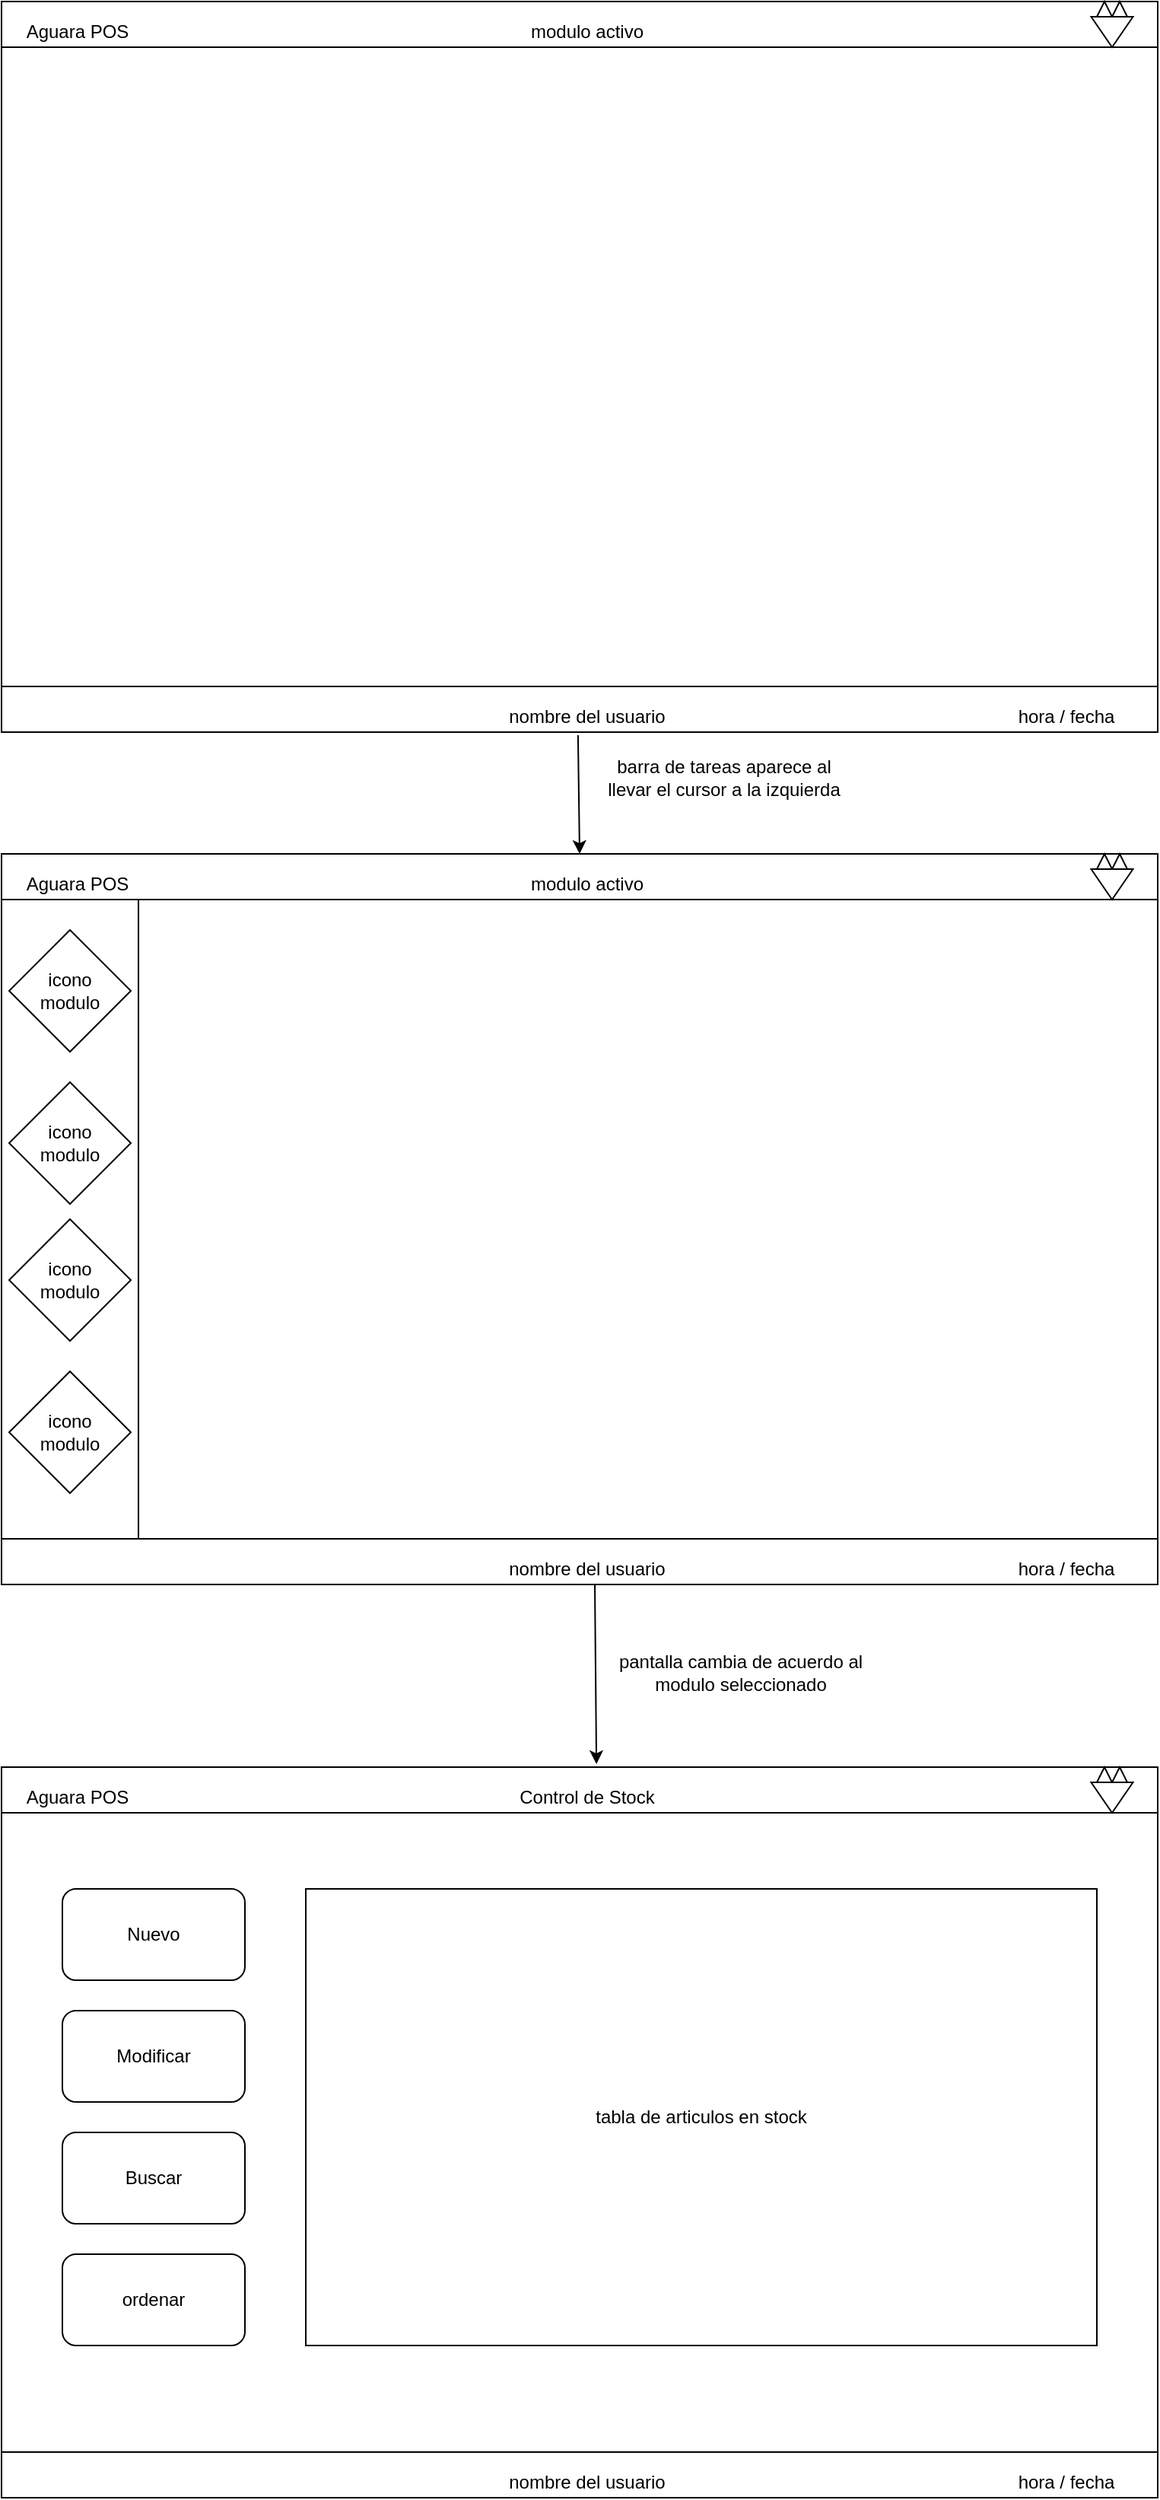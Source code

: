 <mxfile version="14.6.13" type="device"><diagram id="nRrEfOwDDOxfBmgmQgbY" name="Page-1"><mxGraphModel dx="1240" dy="729" grid="1" gridSize="10" guides="1" tooltips="1" connect="1" arrows="1" fold="1" page="1" pageScale="1" pageWidth="850" pageHeight="1100" math="0" shadow="0"><root><mxCell id="0"/><mxCell id="1" parent="0"/><mxCell id="wAbAdnvNP2D46oTAU7ql-3" value="" style="rounded=0;whiteSpace=wrap;html=1;" vertex="1" parent="1"><mxGeometry x="40" y="40" width="760" height="480" as="geometry"/></mxCell><mxCell id="wAbAdnvNP2D46oTAU7ql-4" value="" style="rounded=0;whiteSpace=wrap;html=1;" vertex="1" parent="1"><mxGeometry x="40" y="70" width="760" height="420" as="geometry"/></mxCell><mxCell id="wAbAdnvNP2D46oTAU7ql-5" value="Aguara POS" style="text;html=1;strokeColor=none;fillColor=none;align=center;verticalAlign=middle;whiteSpace=wrap;rounded=0;" vertex="1" parent="1"><mxGeometry x="50" y="50" width="80" height="20" as="geometry"/></mxCell><mxCell id="wAbAdnvNP2D46oTAU7ql-19" value="" style="triangle;whiteSpace=wrap;html=1;rotation=90;" vertex="1" parent="1"><mxGeometry x="760" y="46.25" width="20" height="27.5" as="geometry"/></mxCell><mxCell id="wAbAdnvNP2D46oTAU7ql-20" value="" style="triangle;whiteSpace=wrap;html=1;rotation=-90;" vertex="1" parent="1"><mxGeometry x="760" y="40" width="10" height="10" as="geometry"/></mxCell><mxCell id="wAbAdnvNP2D46oTAU7ql-21" value="" style="triangle;whiteSpace=wrap;html=1;rotation=-90;" vertex="1" parent="1"><mxGeometry x="770" y="40" width="10" height="10" as="geometry"/></mxCell><mxCell id="wAbAdnvNP2D46oTAU7ql-23" value="hora / fecha" style="text;html=1;strokeColor=none;fillColor=none;align=center;verticalAlign=middle;whiteSpace=wrap;rounded=0;" vertex="1" parent="1"><mxGeometry x="680" y="500" width="120" height="20" as="geometry"/></mxCell><mxCell id="wAbAdnvNP2D46oTAU7ql-24" value="nombre del usuario" style="text;html=1;strokeColor=none;fillColor=none;align=center;verticalAlign=middle;whiteSpace=wrap;rounded=0;" vertex="1" parent="1"><mxGeometry x="370" y="500" width="110" height="20" as="geometry"/></mxCell><mxCell id="wAbAdnvNP2D46oTAU7ql-25" value="modulo activo" style="text;html=1;strokeColor=none;fillColor=none;align=center;verticalAlign=middle;whiteSpace=wrap;rounded=0;" vertex="1" parent="1"><mxGeometry x="380" y="50" width="90" height="20" as="geometry"/></mxCell><mxCell id="wAbAdnvNP2D46oTAU7ql-26" value="" style="rounded=0;whiteSpace=wrap;html=1;" vertex="1" parent="1"><mxGeometry x="40" y="600" width="760" height="480" as="geometry"/></mxCell><mxCell id="wAbAdnvNP2D46oTAU7ql-27" value="" style="rounded=0;whiteSpace=wrap;html=1;" vertex="1" parent="1"><mxGeometry x="40" y="630" width="760" height="420" as="geometry"/></mxCell><mxCell id="wAbAdnvNP2D46oTAU7ql-28" value="Aguara POS" style="text;html=1;strokeColor=none;fillColor=none;align=center;verticalAlign=middle;whiteSpace=wrap;rounded=0;" vertex="1" parent="1"><mxGeometry x="50" y="610" width="80" height="20" as="geometry"/></mxCell><mxCell id="wAbAdnvNP2D46oTAU7ql-29" value="" style="triangle;whiteSpace=wrap;html=1;rotation=90;" vertex="1" parent="1"><mxGeometry x="760" y="606.25" width="20" height="27.5" as="geometry"/></mxCell><mxCell id="wAbAdnvNP2D46oTAU7ql-30" value="" style="triangle;whiteSpace=wrap;html=1;rotation=-90;" vertex="1" parent="1"><mxGeometry x="760" y="600" width="10" height="10" as="geometry"/></mxCell><mxCell id="wAbAdnvNP2D46oTAU7ql-31" value="" style="triangle;whiteSpace=wrap;html=1;rotation=-90;" vertex="1" parent="1"><mxGeometry x="770" y="600" width="10" height="10" as="geometry"/></mxCell><mxCell id="wAbAdnvNP2D46oTAU7ql-32" value="hora / fecha" style="text;html=1;strokeColor=none;fillColor=none;align=center;verticalAlign=middle;whiteSpace=wrap;rounded=0;" vertex="1" parent="1"><mxGeometry x="680" y="1060" width="120" height="20" as="geometry"/></mxCell><mxCell id="wAbAdnvNP2D46oTAU7ql-33" value="nombre del usuario" style="text;html=1;strokeColor=none;fillColor=none;align=center;verticalAlign=middle;whiteSpace=wrap;rounded=0;" vertex="1" parent="1"><mxGeometry x="370" y="1060" width="110" height="20" as="geometry"/></mxCell><mxCell id="wAbAdnvNP2D46oTAU7ql-34" value="modulo activo" style="text;html=1;strokeColor=none;fillColor=none;align=center;verticalAlign=middle;whiteSpace=wrap;rounded=0;" vertex="1" parent="1"><mxGeometry x="380" y="610" width="90" height="20" as="geometry"/></mxCell><mxCell id="wAbAdnvNP2D46oTAU7ql-35" value="" style="rounded=0;whiteSpace=wrap;html=1;" vertex="1" parent="1"><mxGeometry x="40" y="630" width="90" height="420" as="geometry"/></mxCell><mxCell id="wAbAdnvNP2D46oTAU7ql-36" value="" style="rhombus;whiteSpace=wrap;html=1;" vertex="1" parent="1"><mxGeometry x="45" y="650" width="80" height="80" as="geometry"/></mxCell><mxCell id="wAbAdnvNP2D46oTAU7ql-37" value="" style="rhombus;whiteSpace=wrap;html=1;" vertex="1" parent="1"><mxGeometry x="45" y="750" width="80" height="80" as="geometry"/></mxCell><mxCell id="wAbAdnvNP2D46oTAU7ql-38" value="" style="rhombus;whiteSpace=wrap;html=1;" vertex="1" parent="1"><mxGeometry x="45" y="840" width="80" height="80" as="geometry"/></mxCell><mxCell id="wAbAdnvNP2D46oTAU7ql-39" value="" style="rhombus;whiteSpace=wrap;html=1;" vertex="1" parent="1"><mxGeometry x="45" y="940" width="80" height="80" as="geometry"/></mxCell><mxCell id="wAbAdnvNP2D46oTAU7ql-40" value="icono&lt;br&gt;modulo" style="text;html=1;strokeColor=none;fillColor=none;align=center;verticalAlign=middle;whiteSpace=wrap;rounded=0;" vertex="1" parent="1"><mxGeometry x="65" y="680" width="40" height="20" as="geometry"/></mxCell><mxCell id="wAbAdnvNP2D46oTAU7ql-42" value="icono&lt;br&gt;modulo" style="text;html=1;strokeColor=none;fillColor=none;align=center;verticalAlign=middle;whiteSpace=wrap;rounded=0;" vertex="1" parent="1"><mxGeometry x="65" y="780" width="40" height="20" as="geometry"/></mxCell><mxCell id="wAbAdnvNP2D46oTAU7ql-43" value="icono&lt;br&gt;modulo" style="text;html=1;strokeColor=none;fillColor=none;align=center;verticalAlign=middle;whiteSpace=wrap;rounded=0;" vertex="1" parent="1"><mxGeometry x="65" y="870" width="40" height="20" as="geometry"/></mxCell><mxCell id="wAbAdnvNP2D46oTAU7ql-44" value="icono&lt;br&gt;modulo" style="text;html=1;strokeColor=none;fillColor=none;align=center;verticalAlign=middle;whiteSpace=wrap;rounded=0;" vertex="1" parent="1"><mxGeometry x="65" y="970" width="40" height="20" as="geometry"/></mxCell><mxCell id="wAbAdnvNP2D46oTAU7ql-45" value="" style="rounded=0;whiteSpace=wrap;html=1;" vertex="1" parent="1"><mxGeometry x="40" y="1200" width="760" height="480" as="geometry"/></mxCell><mxCell id="wAbAdnvNP2D46oTAU7ql-46" value="" style="rounded=0;whiteSpace=wrap;html=1;" vertex="1" parent="1"><mxGeometry x="40" y="1230" width="760" height="420" as="geometry"/></mxCell><mxCell id="wAbAdnvNP2D46oTAU7ql-47" value="Aguara POS" style="text;html=1;strokeColor=none;fillColor=none;align=center;verticalAlign=middle;whiteSpace=wrap;rounded=0;" vertex="1" parent="1"><mxGeometry x="50" y="1210" width="80" height="20" as="geometry"/></mxCell><mxCell id="wAbAdnvNP2D46oTAU7ql-48" value="" style="triangle;whiteSpace=wrap;html=1;rotation=90;" vertex="1" parent="1"><mxGeometry x="760" y="1206.25" width="20" height="27.5" as="geometry"/></mxCell><mxCell id="wAbAdnvNP2D46oTAU7ql-49" value="" style="triangle;whiteSpace=wrap;html=1;rotation=-90;" vertex="1" parent="1"><mxGeometry x="760" y="1200" width="10" height="10" as="geometry"/></mxCell><mxCell id="wAbAdnvNP2D46oTAU7ql-50" value="" style="triangle;whiteSpace=wrap;html=1;rotation=-90;" vertex="1" parent="1"><mxGeometry x="770" y="1200" width="10" height="10" as="geometry"/></mxCell><mxCell id="wAbAdnvNP2D46oTAU7ql-51" value="hora / fecha" style="text;html=1;strokeColor=none;fillColor=none;align=center;verticalAlign=middle;whiteSpace=wrap;rounded=0;" vertex="1" parent="1"><mxGeometry x="680" y="1660" width="120" height="20" as="geometry"/></mxCell><mxCell id="wAbAdnvNP2D46oTAU7ql-52" value="nombre del usuario" style="text;html=1;strokeColor=none;fillColor=none;align=center;verticalAlign=middle;whiteSpace=wrap;rounded=0;" vertex="1" parent="1"><mxGeometry x="370" y="1660" width="110" height="20" as="geometry"/></mxCell><mxCell id="wAbAdnvNP2D46oTAU7ql-53" value="Control de Stock" style="text;html=1;strokeColor=none;fillColor=none;align=center;verticalAlign=middle;whiteSpace=wrap;rounded=0;" vertex="1" parent="1"><mxGeometry x="360" y="1210" width="130" height="20" as="geometry"/></mxCell><mxCell id="wAbAdnvNP2D46oTAU7ql-54" value="Nuevo" style="rounded=1;whiteSpace=wrap;html=1;" vertex="1" parent="1"><mxGeometry x="80" y="1280" width="120" height="60" as="geometry"/></mxCell><mxCell id="wAbAdnvNP2D46oTAU7ql-55" value="Modificar" style="rounded=1;whiteSpace=wrap;html=1;" vertex="1" parent="1"><mxGeometry x="80" y="1360" width="120" height="60" as="geometry"/></mxCell><mxCell id="wAbAdnvNP2D46oTAU7ql-56" value="Buscar" style="rounded=1;whiteSpace=wrap;html=1;" vertex="1" parent="1"><mxGeometry x="80" y="1440" width="120" height="60" as="geometry"/></mxCell><mxCell id="wAbAdnvNP2D46oTAU7ql-58" value="ordenar" style="rounded=1;whiteSpace=wrap;html=1;" vertex="1" parent="1"><mxGeometry x="80" y="1520" width="120" height="60" as="geometry"/></mxCell><mxCell id="wAbAdnvNP2D46oTAU7ql-59" value="" style="rounded=0;whiteSpace=wrap;html=1;" vertex="1" parent="1"><mxGeometry x="240" y="1280" width="520" height="300" as="geometry"/></mxCell><mxCell id="wAbAdnvNP2D46oTAU7ql-60" value="tabla de articulos en stock" style="text;html=1;strokeColor=none;fillColor=none;align=center;verticalAlign=middle;whiteSpace=wrap;rounded=0;" vertex="1" parent="1"><mxGeometry x="415" y="1395" width="170" height="70" as="geometry"/></mxCell><mxCell id="wAbAdnvNP2D46oTAU7ql-61" value="" style="endArrow=classic;html=1;exitX=0.445;exitY=1.1;exitDx=0;exitDy=0;exitPerimeter=0;entryX=0.5;entryY=0;entryDx=0;entryDy=0;" edge="1" parent="1" source="wAbAdnvNP2D46oTAU7ql-24" target="wAbAdnvNP2D46oTAU7ql-26"><mxGeometry width="50" height="50" relative="1" as="geometry"><mxPoint x="410" y="500" as="sourcePoint"/><mxPoint x="460" y="450" as="targetPoint"/></mxGeometry></mxCell><mxCell id="wAbAdnvNP2D46oTAU7ql-62" value="barra de tareas aparece al llevar el cursor a la izquierda" style="text;html=1;strokeColor=none;fillColor=none;align=center;verticalAlign=middle;whiteSpace=wrap;rounded=0;" vertex="1" parent="1"><mxGeometry x="430" y="540" width="170" height="20" as="geometry"/></mxCell><mxCell id="wAbAdnvNP2D46oTAU7ql-63" value="pantalla cambia de acuerdo al modulo seleccionado" style="text;html=1;strokeColor=none;fillColor=none;align=center;verticalAlign=middle;whiteSpace=wrap;rounded=0;" vertex="1" parent="1"><mxGeometry x="441.05" y="1128" width="170" height="20" as="geometry"/></mxCell><mxCell id="wAbAdnvNP2D46oTAU7ql-64" value="" style="endArrow=classic;html=1;exitX=0.445;exitY=1.1;exitDx=0;exitDy=0;exitPerimeter=0;entryX=0.5;entryY=0;entryDx=0;entryDy=0;" edge="1" parent="1"><mxGeometry width="50" height="50" relative="1" as="geometry"><mxPoint x="430.0" y="1080" as="sourcePoint"/><mxPoint x="431.05" y="1198" as="targetPoint"/></mxGeometry></mxCell></root></mxGraphModel></diagram></mxfile>